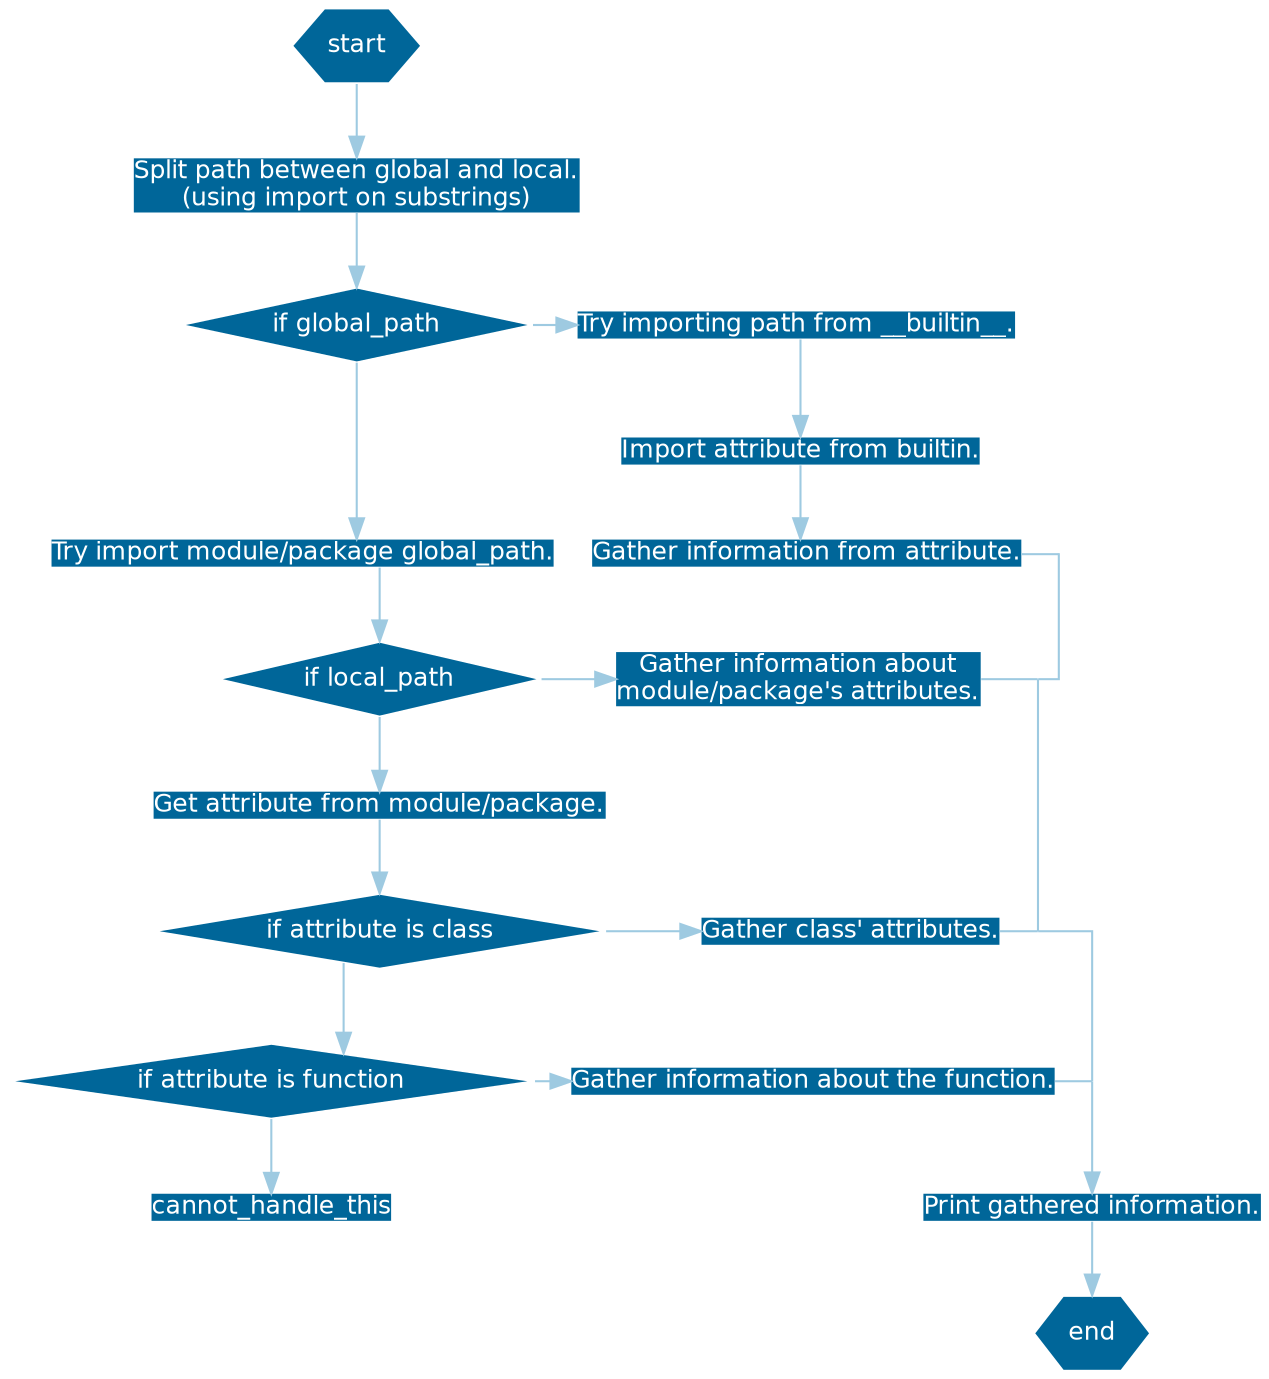 digraph G {
    fontname="sans-serif";
    splines="ortho";
    penwidth="0.1";
    edge [comment="Wildcard edge", 
          fontname="sans-serif", 
          fontsize=10, 
          colorscheme="blues3", 
          color=2, 
          fontcolor=3];
    node [shape="plain", 
          fontname="Helvetica", 
          fontsize=12, 
          fillcolor="#006699", 
          color="white", 
          fontcolor="white", 
          style="filled"];
    {
        rank=same;
        edge [comment="Wildcard node added automatic in EG."];
        node [comment="Wildcard node added automatic in EG."];
        is_global -> "try_builtin";
    }

    {
        rank=same;
        edge [comment="Wildcard node added automatic in EG."];
        node [comment="Wildcard node added automatic in EG."];
        v11 [width=0, 
             shape=point];
        is_local -> gather_modpac;
        gather_modpac -> v11  [dir=none];
    }

    gather_modpac [label="Gather information about\nmodule/package's attributes."];
    {
        rank=same;
        edge [comment="Wildcard node added automatic in EG."];
        node [comment="Wildcard node added automatic in EG."];
        gather_class_info [label="Gather class' attributes."];
        is_class -> gather_class_info;
        gather_class_info -> v22  [dir=none];
        v22 [width=0, 
             shape=point];
    }

    {
        rank=same;
        edge [comment="Wildcard node added automatic in EG."];
        node [comment="Wildcard node added automatic in EG."];
        v33 [width=0, 
             shape=point];
        gather_function_info [label="Gather information about the function."];
        is_function -> gather_function_info;
        gather_function_info -> v33  [dir=none];
    }

    start [shape="hexagon"];
    split_path [label="Split path between global and local.\n(using import on substrings)"];
    is_global [shape=diamond, 
               label="if global_path"];
    try_builtin [label="Try importing path from __builtin__."];
    is_local [shape=diamond, 
              label="if local_path"];
    is_class [shape=diamond, 
              label="if attribute is class"];
    is_function [shape=diamond, 
                 label="if attribute is function"];
    print_info [label="Print gathered information."];
    get_attribute [label="Get attribute from module/package."];
    end [shape="hexagon"];
    try_import_mp [label="Try import module/package global_path."];
    start -> split_path;
    split_path -> is_global;
    is_global -> try_import_mp;
    try_import_mp -> is_local;
    is_local -> get_attribute;
    get_attribute -> is_class;
    is_class -> is_function;
    is_function -> "cannot_handle_this";
    v00 -> v11  [dir=none];
    v11 -> v22  [dir=none];
    v22 -> v33  [dir=none];
    v33 -> print_info;
    print_info -> end;
    try_builtin -> import_attribute_builtin;
    import_attribute_builtin -> gather_attribute_info;
    gather_attribute_info [label="Gather information from attribute."];
    import_attribute_builtin [label="Import attribute from builtin."];
    {
        rank=same;
        edge [comment="Wildcard node added automatic in EG."];
        node [comment="Wildcard node added automatic in EG."];
        v00 [width=0, 
             shape=point];
        gather_attribute_info -> v00  [dir=none];
    }

}

